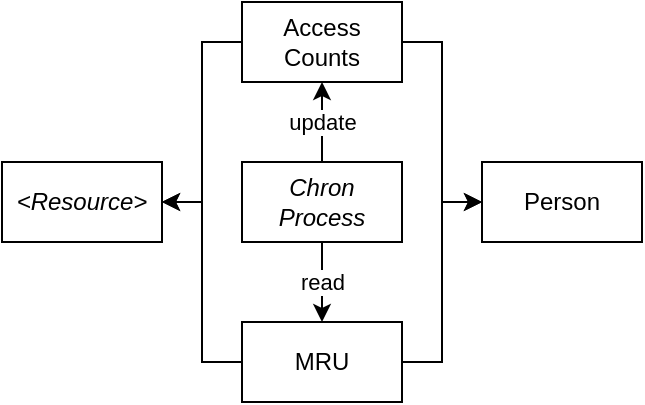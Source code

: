 <mxfile version="17.4.0" type="google" pages="2"><diagram id="b7huWGP9V4wRqIU_bcx6" name="MRU"><mxGraphModel grid="1" page="1" gridSize="10" guides="1" tooltips="1" connect="1" arrows="1" fold="1" pageScale="1" pageWidth="827" pageHeight="1169" math="0" shadow="0"><root><mxCell id="0"/><mxCell id="1" parent="0"/><mxCell id="QZnjd6H5rBzoIitNzYoW-1" value="&lt;i&gt;&amp;lt;Resource&amp;gt;&lt;/i&gt;" style="rounded=0;whiteSpace=wrap;html=1;" vertex="1" parent="1"><mxGeometry x="160" y="120" width="80" height="40" as="geometry"/></mxCell><mxCell id="QZnjd6H5rBzoIitNzYoW-10" style="edgeStyle=orthogonalEdgeStyle;rounded=0;orthogonalLoop=1;jettySize=auto;html=1;entryX=1;entryY=0.5;entryDx=0;entryDy=0;" edge="1" parent="1" source="QZnjd6H5rBzoIitNzYoW-2" target="QZnjd6H5rBzoIitNzYoW-1"><mxGeometry relative="1" as="geometry"/></mxCell><mxCell id="QZnjd6H5rBzoIitNzYoW-12" style="edgeStyle=orthogonalEdgeStyle;rounded=0;orthogonalLoop=1;jettySize=auto;html=1;entryX=0;entryY=0.5;entryDx=0;entryDy=0;" edge="1" parent="1" source="QZnjd6H5rBzoIitNzYoW-2" target="QZnjd6H5rBzoIitNzYoW-3"><mxGeometry relative="1" as="geometry"/></mxCell><mxCell id="QZnjd6H5rBzoIitNzYoW-2" value="MRU" style="rounded=0;whiteSpace=wrap;html=1;" vertex="1" parent="1"><mxGeometry x="280" y="200" width="80" height="40" as="geometry"/></mxCell><mxCell id="QZnjd6H5rBzoIitNzYoW-3" value="Person" style="rounded=0;whiteSpace=wrap;html=1;" vertex="1" parent="1"><mxGeometry x="400" y="120" width="80" height="40" as="geometry"/></mxCell><mxCell id="QZnjd6H5rBzoIitNzYoW-11" style="edgeStyle=orthogonalEdgeStyle;rounded=0;orthogonalLoop=1;jettySize=auto;html=1;entryX=1;entryY=0.5;entryDx=0;entryDy=0;" edge="1" parent="1" source="QZnjd6H5rBzoIitNzYoW-5" target="QZnjd6H5rBzoIitNzYoW-1"><mxGeometry relative="1" as="geometry"/></mxCell><mxCell id="QZnjd6H5rBzoIitNzYoW-13" style="edgeStyle=orthogonalEdgeStyle;rounded=0;orthogonalLoop=1;jettySize=auto;html=1;entryX=0;entryY=0.5;entryDx=0;entryDy=0;" edge="1" parent="1" source="QZnjd6H5rBzoIitNzYoW-5" target="QZnjd6H5rBzoIitNzYoW-3"><mxGeometry relative="1" as="geometry"/></mxCell><mxCell id="QZnjd6H5rBzoIitNzYoW-5" value="Access&lt;br&gt;Counts" style="rounded=0;whiteSpace=wrap;html=1;" vertex="1" parent="1"><mxGeometry x="280" y="40" width="80" height="40" as="geometry"/></mxCell><mxCell id="QZnjd6H5rBzoIitNzYoW-15" value="read" style="edgeStyle=orthogonalEdgeStyle;rounded=0;orthogonalLoop=1;jettySize=auto;html=1;entryX=0.5;entryY=0;entryDx=0;entryDy=0;" edge="1" parent="1" source="QZnjd6H5rBzoIitNzYoW-14" target="QZnjd6H5rBzoIitNzYoW-2"><mxGeometry relative="1" as="geometry"/></mxCell><mxCell id="QZnjd6H5rBzoIitNzYoW-16" value="update" style="edgeStyle=orthogonalEdgeStyle;rounded=0;orthogonalLoop=1;jettySize=auto;html=1;entryX=0.5;entryY=1;entryDx=0;entryDy=0;" edge="1" parent="1" source="QZnjd6H5rBzoIitNzYoW-14" target="QZnjd6H5rBzoIitNzYoW-5"><mxGeometry relative="1" as="geometry"/></mxCell><mxCell id="QZnjd6H5rBzoIitNzYoW-14" value="&lt;i&gt;Chron&lt;br&gt;Process&lt;/i&gt;" style="rounded=0;whiteSpace=wrap;html=1;" vertex="1" parent="1"><mxGeometry x="280" y="120" width="80" height="40" as="geometry"/></mxCell></root></mxGraphModel></diagram><diagram id="jofOu5buXHUZbzDtRwBh" name="Search Result Influencers"><mxGraphModel grid="1" page="1" gridSize="10" guides="1" tooltips="1" connect="1" arrows="1" fold="1" pageScale="1" pageWidth="827" pageHeight="1169" math="0" shadow="0"><root><mxCell id="0"/><mxCell id="1" parent="0"/><mxCell id="EEkKvTqh-5SEzrVM2PfH-1" value="Search&lt;br&gt;Influences" style="rounded=0;whiteSpace=wrap;html=1;" vertex="1" parent="1"><mxGeometry x="240" y="120" width="80" height="40" as="geometry"/></mxCell><mxCell id="EEkKvTqh-5SEzrVM2PfH-5" style="edgeStyle=orthogonalEdgeStyle;rounded=0;orthogonalLoop=1;jettySize=auto;html=1;entryX=1;entryY=0.5;entryDx=0;entryDy=0;" edge="1" parent="1" source="EEkKvTqh-5SEzrVM2PfH-2" target="EEkKvTqh-5SEzrVM2PfH-1"><mxGeometry relative="1" as="geometry"/></mxCell><mxCell id="EEkKvTqh-5SEzrVM2PfH-2" value="Phonetic&lt;br&gt;Elements" style="rounded=0;whiteSpace=wrap;html=1;" vertex="1" parent="1"><mxGeometry x="360" y="40" width="80" height="40" as="geometry"/></mxCell><mxCell id="EEkKvTqh-5SEzrVM2PfH-7" style="edgeStyle=elbowEdgeStyle;rounded=0;orthogonalLoop=1;jettySize=auto;html=1;entryX=1;entryY=0.5;entryDx=0;entryDy=0;" edge="1" parent="1" source="EEkKvTqh-5SEzrVM2PfH-3" target="EEkKvTqh-5SEzrVM2PfH-1"><mxGeometry relative="1" as="geometry"/></mxCell><mxCell id="EEkKvTqh-5SEzrVM2PfH-3" value="Last Accessed By You" style="rounded=0;whiteSpace=wrap;html=1;" vertex="1" parent="1"><mxGeometry x="360" y="120" width="80" height="40" as="geometry"/></mxCell><mxCell id="EEkKvTqh-5SEzrVM2PfH-6" style="edgeStyle=elbowEdgeStyle;rounded=0;orthogonalLoop=1;jettySize=auto;html=1;" edge="1" parent="1" source="EEkKvTqh-5SEzrVM2PfH-4"><mxGeometry relative="1" as="geometry"><mxPoint x="320" y="140" as="targetPoint"/></mxGeometry></mxCell><mxCell id="EEkKvTqh-5SEzrVM2PfH-4" value="Last Accessed By All" style="rounded=0;whiteSpace=wrap;html=1;" vertex="1" parent="1"><mxGeometry x="360" y="200" width="80" height="40" as="geometry"/></mxCell></root></mxGraphModel></diagram></mxfile>